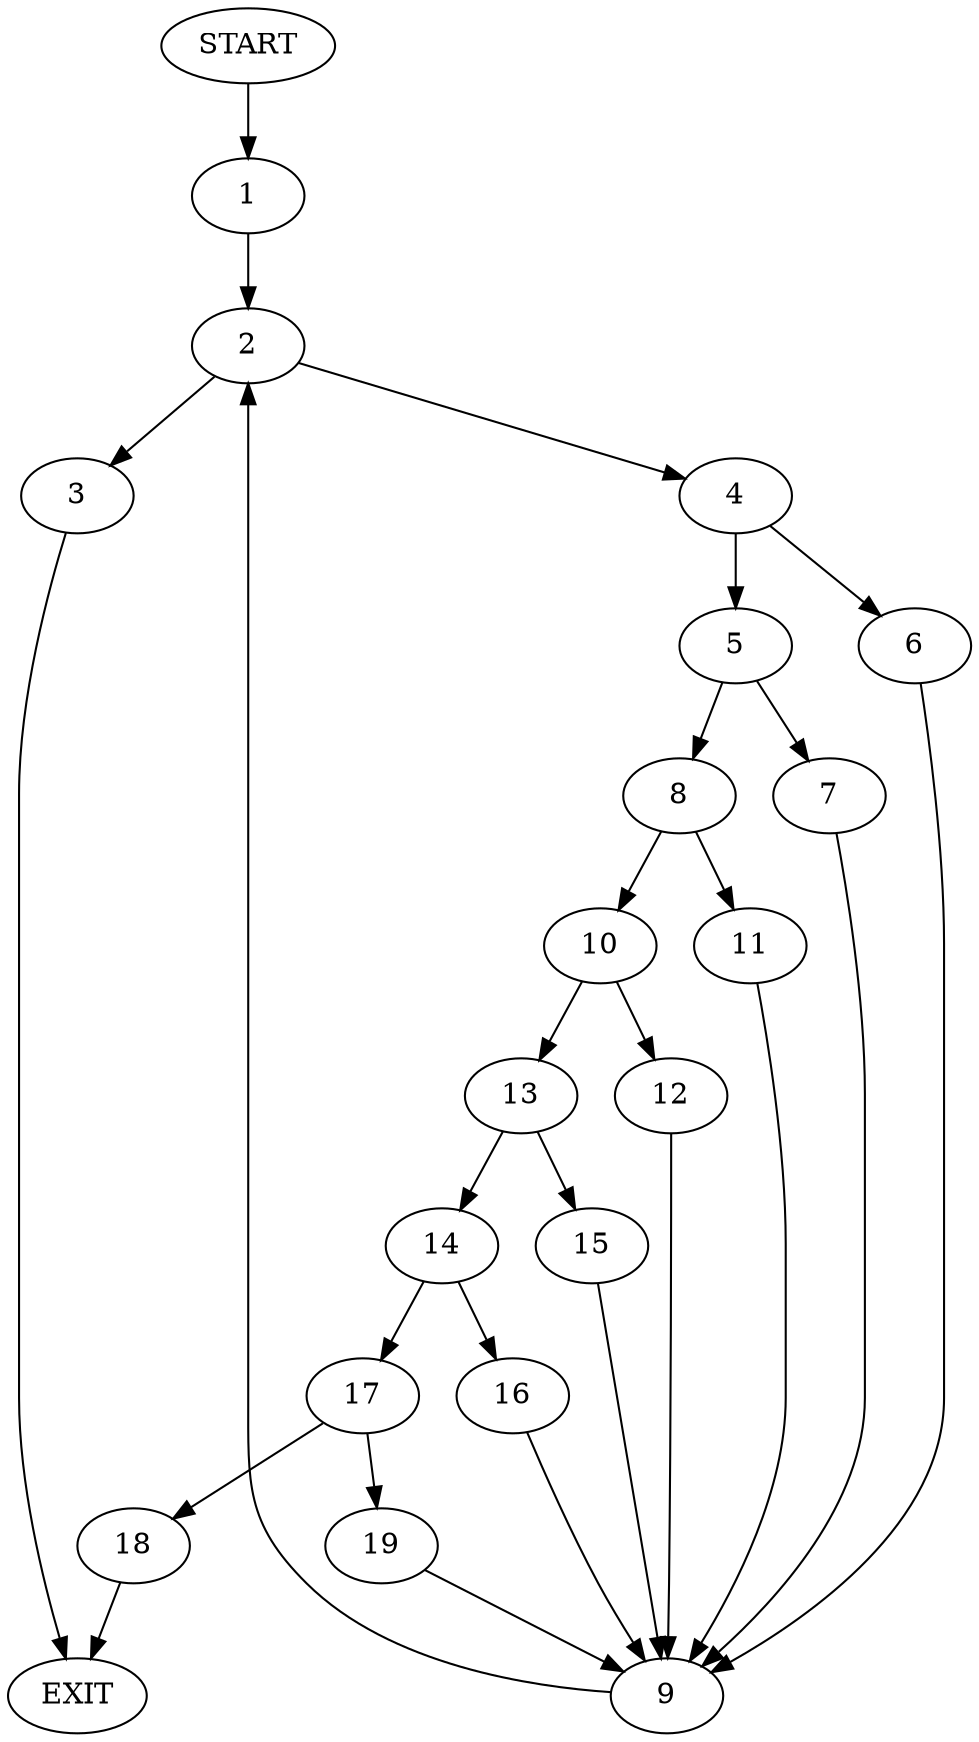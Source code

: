 digraph {
0 [label="START"]
20 [label="EXIT"]
0 -> 1
1 -> 2
2 -> 3
2 -> 4
3 -> 20
4 -> 5
4 -> 6
5 -> 7
5 -> 8
6 -> 9
9 -> 2
7 -> 9
8 -> 10
8 -> 11
10 -> 12
10 -> 13
11 -> 9
13 -> 14
13 -> 15
12 -> 9
15 -> 9
14 -> 16
14 -> 17
16 -> 9
17 -> 18
17 -> 19
19 -> 9
18 -> 20
}
